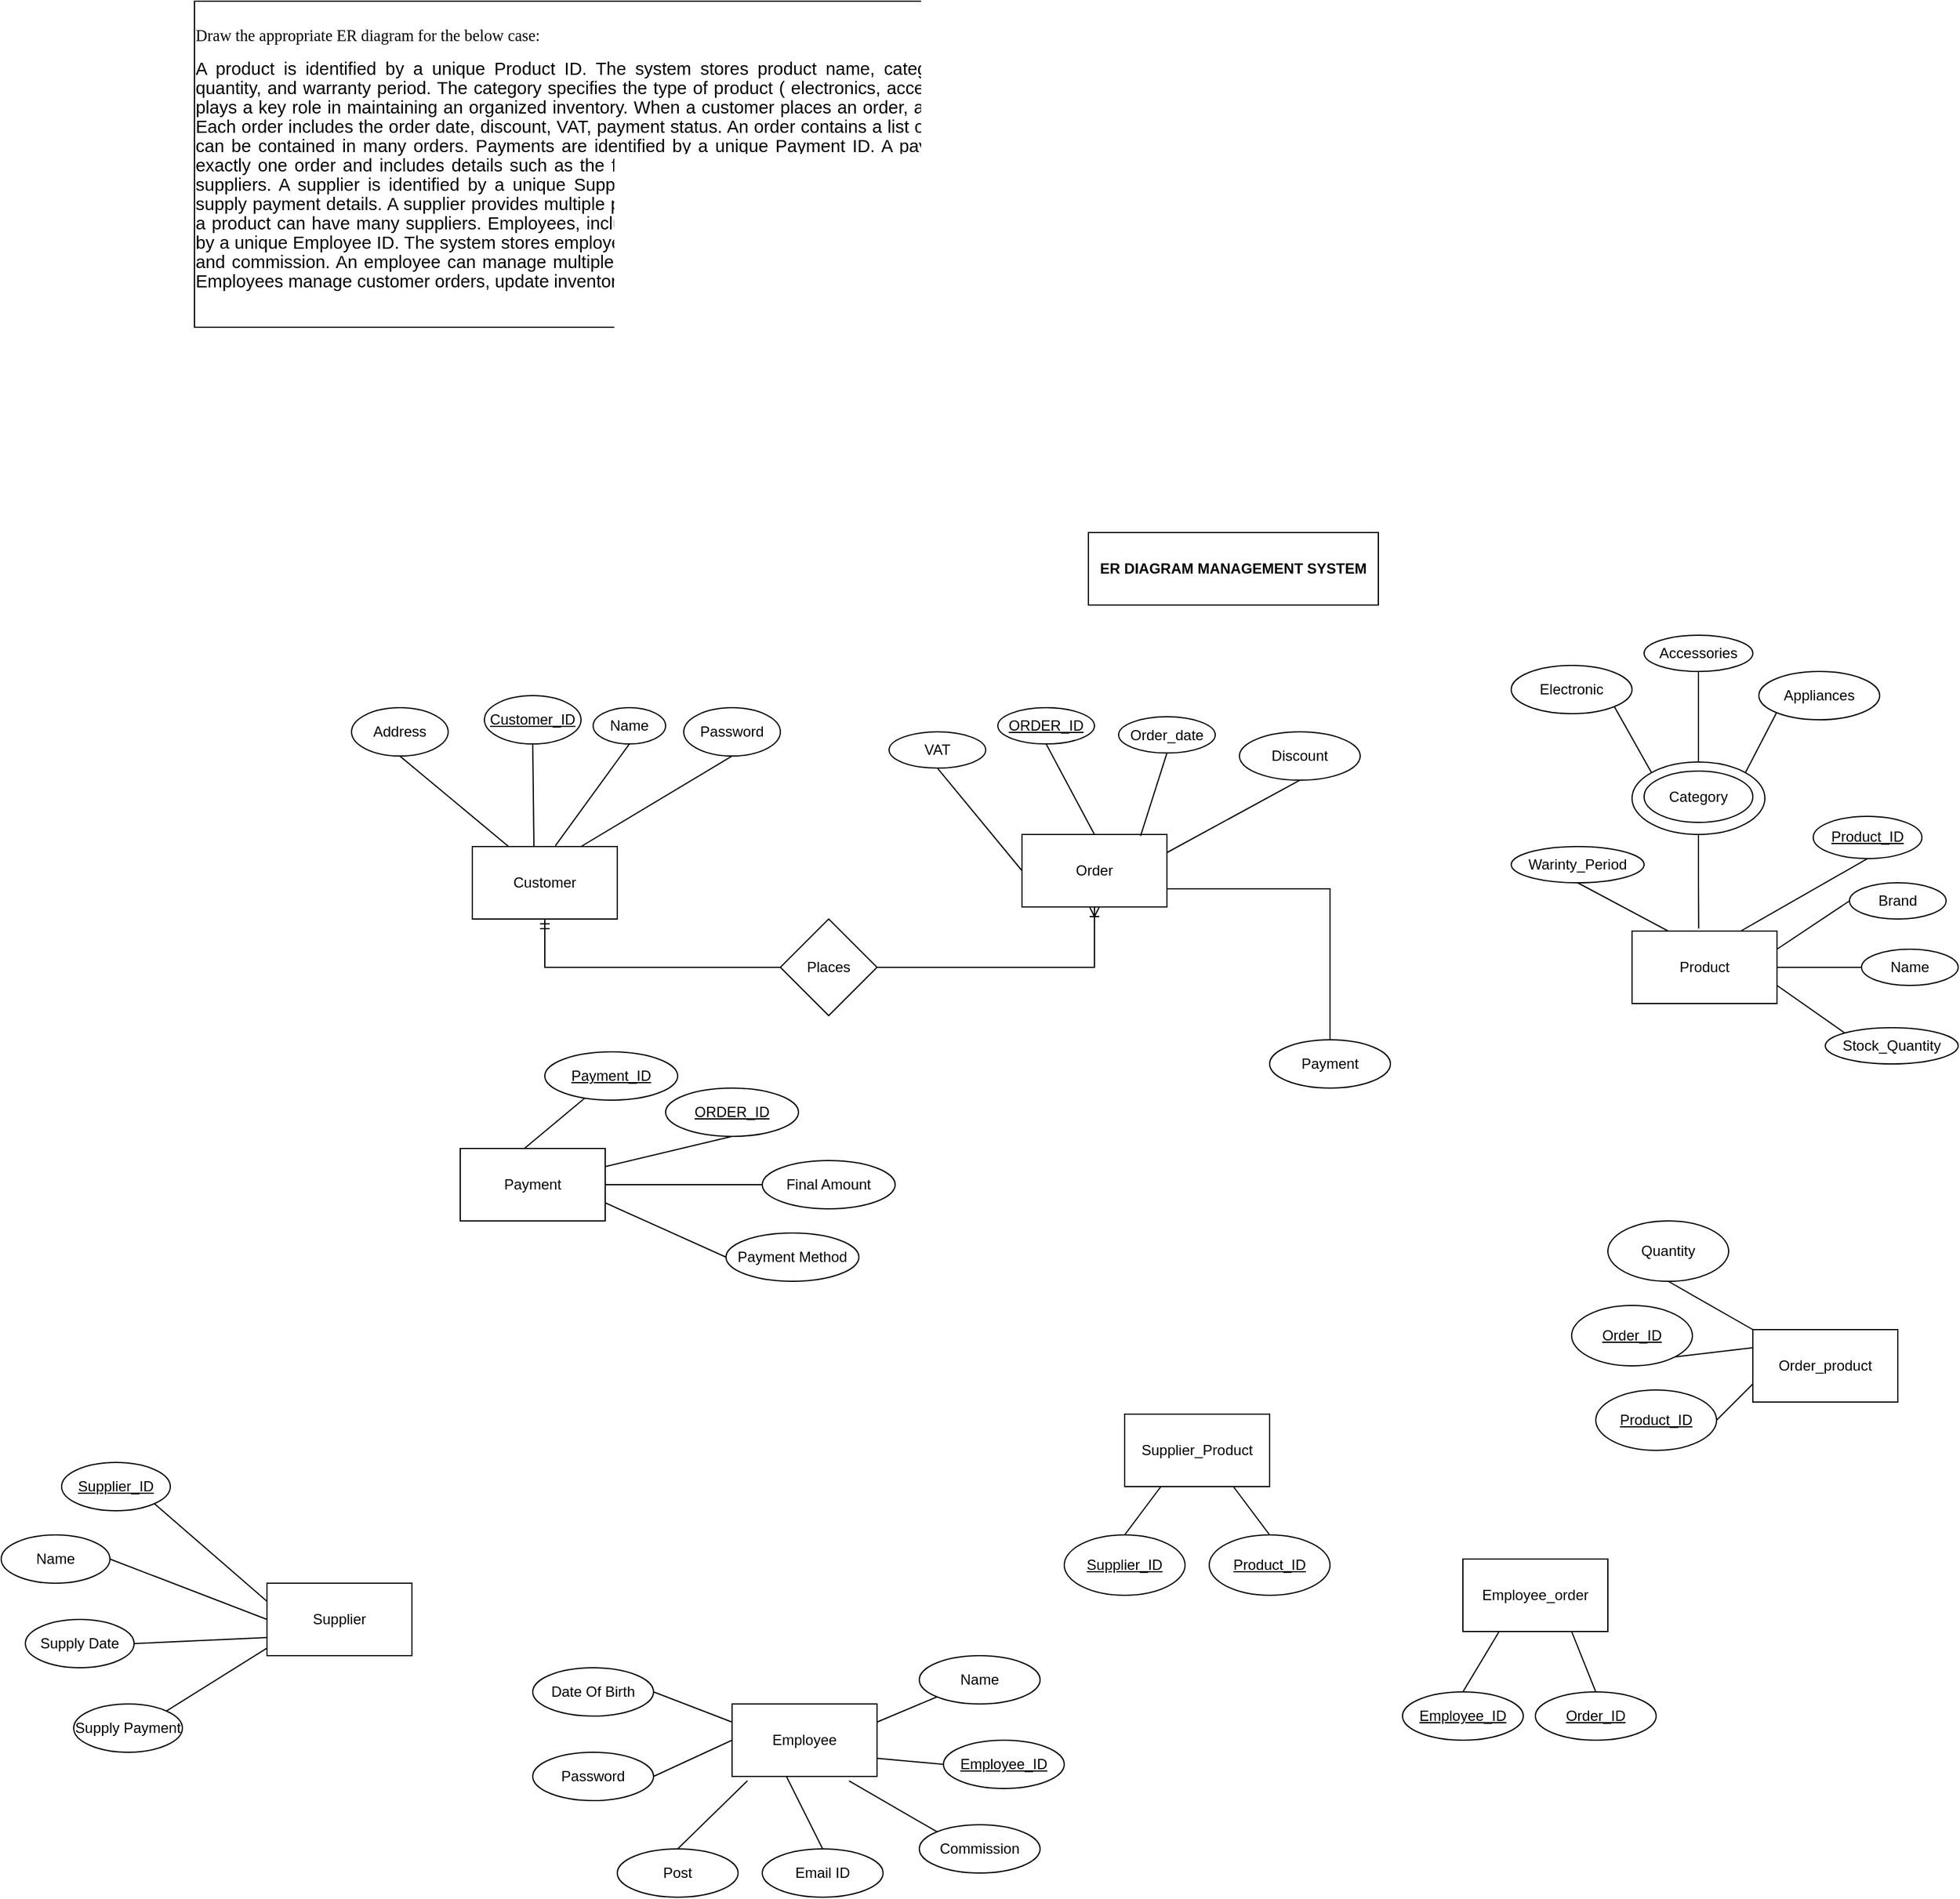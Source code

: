 <mxfile version="26.1.1">
  <diagram id="R2lEEEUBdFMjLlhIrx00" name="Page-1">
    <mxGraphModel dx="2193" dy="1745" grid="1" gridSize="10" guides="1" tooltips="1" connect="1" arrows="1" fold="1" page="1" pageScale="1" pageWidth="850" pageHeight="1100" math="0" shadow="0" extFonts="Permanent Marker^https://fonts.googleapis.com/css?family=Permanent+Marker">
      <root>
        <mxCell id="0" />
        <mxCell id="1" parent="0" />
        <mxCell id="VHn_a0pWJ6ZcVYro_DaE-4" value="Customer" style="rounded=0;whiteSpace=wrap;html=1;" vertex="1" parent="1">
          <mxGeometry x="180" y="200" width="120" height="60" as="geometry" />
        </mxCell>
        <mxCell id="VHn_a0pWJ6ZcVYro_DaE-5" value="Order" style="rounded=0;whiteSpace=wrap;html=1;" vertex="1" parent="1">
          <mxGeometry x="635" y="190" width="120" height="60" as="geometry" />
        </mxCell>
        <mxCell id="VHn_a0pWJ6ZcVYro_DaE-6" value="Product" style="rounded=0;whiteSpace=wrap;html=1;" vertex="1" parent="1">
          <mxGeometry x="1140" y="270" width="120" height="60" as="geometry" />
        </mxCell>
        <mxCell id="VHn_a0pWJ6ZcVYro_DaE-7" value="Employee" style="rounded=0;whiteSpace=wrap;html=1;" vertex="1" parent="1">
          <mxGeometry x="395" y="910" width="120" height="60" as="geometry" />
        </mxCell>
        <mxCell id="VHn_a0pWJ6ZcVYro_DaE-108" style="rounded=0;orthogonalLoop=1;jettySize=auto;html=1;exitX=0.25;exitY=1;exitDx=0;exitDy=0;entryX=0.5;entryY=0;entryDx=0;entryDy=0;endArrow=none;startFill=0;" edge="1" parent="1" source="VHn_a0pWJ6ZcVYro_DaE-8" target="VHn_a0pWJ6ZcVYro_DaE-91">
          <mxGeometry relative="1" as="geometry" />
        </mxCell>
        <mxCell id="VHn_a0pWJ6ZcVYro_DaE-109" style="rounded=0;orthogonalLoop=1;jettySize=auto;html=1;exitX=0.75;exitY=1;exitDx=0;exitDy=0;entryX=0.5;entryY=0;entryDx=0;entryDy=0;endArrow=none;startFill=0;" edge="1" parent="1" source="VHn_a0pWJ6ZcVYro_DaE-8" target="VHn_a0pWJ6ZcVYro_DaE-92">
          <mxGeometry relative="1" as="geometry" />
        </mxCell>
        <mxCell id="VHn_a0pWJ6ZcVYro_DaE-8" value="Employee_order" style="rounded=0;whiteSpace=wrap;html=1;" vertex="1" parent="1">
          <mxGeometry x="1000" y="790" width="120" height="60" as="geometry" />
        </mxCell>
        <mxCell id="VHn_a0pWJ6ZcVYro_DaE-77" style="rounded=0;orthogonalLoop=1;jettySize=auto;html=1;exitX=1;exitY=0.5;exitDx=0;exitDy=0;entryX=0;entryY=0.5;entryDx=0;entryDy=0;endArrow=none;startFill=0;" edge="1" parent="1" source="VHn_a0pWJ6ZcVYro_DaE-9" target="VHn_a0pWJ6ZcVYro_DaE-76">
          <mxGeometry relative="1" as="geometry" />
        </mxCell>
        <mxCell id="VHn_a0pWJ6ZcVYro_DaE-9" value="Payment" style="rounded=0;whiteSpace=wrap;html=1;" vertex="1" parent="1">
          <mxGeometry x="170" y="450" width="120" height="60" as="geometry" />
        </mxCell>
        <mxCell id="VHn_a0pWJ6ZcVYro_DaE-12" value="&lt;u&gt;Customer_ID&lt;/u&gt;" style="ellipse;whiteSpace=wrap;html=1;" vertex="1" parent="1">
          <mxGeometry x="190" y="75.06" width="80" height="40" as="geometry" />
        </mxCell>
        <mxCell id="VHn_a0pWJ6ZcVYro_DaE-13" value="Name" style="ellipse;whiteSpace=wrap;html=1;" vertex="1" parent="1">
          <mxGeometry x="280" y="85.06" width="60" height="30" as="geometry" />
        </mxCell>
        <mxCell id="VHn_a0pWJ6ZcVYro_DaE-96" style="rounded=0;orthogonalLoop=1;jettySize=auto;html=1;exitX=0.5;exitY=1;exitDx=0;exitDy=0;entryX=0.25;entryY=0;entryDx=0;entryDy=0;endArrow=none;startFill=0;" edge="1" parent="1" source="VHn_a0pWJ6ZcVYro_DaE-14" target="VHn_a0pWJ6ZcVYro_DaE-4">
          <mxGeometry relative="1" as="geometry" />
        </mxCell>
        <mxCell id="VHn_a0pWJ6ZcVYro_DaE-14" value="Address" style="ellipse;whiteSpace=wrap;html=1;" vertex="1" parent="1">
          <mxGeometry x="80" y="85.06" width="80" height="40" as="geometry" />
        </mxCell>
        <mxCell id="VHn_a0pWJ6ZcVYro_DaE-94" style="rounded=0;orthogonalLoop=1;jettySize=auto;html=1;exitX=0.5;exitY=1;exitDx=0;exitDy=0;entryX=0.75;entryY=0;entryDx=0;entryDy=0;endArrow=none;startFill=0;" edge="1" parent="1" source="VHn_a0pWJ6ZcVYro_DaE-15" target="VHn_a0pWJ6ZcVYro_DaE-4">
          <mxGeometry relative="1" as="geometry" />
        </mxCell>
        <mxCell id="VHn_a0pWJ6ZcVYro_DaE-15" value="Password" style="ellipse;whiteSpace=wrap;html=1;" vertex="1" parent="1">
          <mxGeometry x="355" y="85.06" width="80" height="40" as="geometry" />
        </mxCell>
        <mxCell id="VHn_a0pWJ6ZcVYro_DaE-24" style="rounded=0;orthogonalLoop=1;jettySize=auto;html=1;exitX=0.5;exitY=1;exitDx=0;exitDy=0;entryX=0.573;entryY=-0.012;entryDx=0;entryDy=0;entryPerimeter=0;endArrow=none;startFill=0;" edge="1" parent="1" source="VHn_a0pWJ6ZcVYro_DaE-13" target="VHn_a0pWJ6ZcVYro_DaE-4">
          <mxGeometry relative="1" as="geometry" />
        </mxCell>
        <mxCell id="VHn_a0pWJ6ZcVYro_DaE-27" style="rounded=0;orthogonalLoop=1;jettySize=auto;html=1;exitX=0.5;exitY=1;exitDx=0;exitDy=0;entryX=0.5;entryY=0;entryDx=0;entryDy=0;endArrow=none;startFill=0;" edge="1" parent="1" source="VHn_a0pWJ6ZcVYro_DaE-26" target="VHn_a0pWJ6ZcVYro_DaE-5">
          <mxGeometry relative="1" as="geometry" />
        </mxCell>
        <mxCell id="VHn_a0pWJ6ZcVYro_DaE-26" value="&lt;u&gt;ORDER_ID&lt;/u&gt;" style="ellipse;whiteSpace=wrap;html=1;" vertex="1" parent="1">
          <mxGeometry x="615" y="85.06" width="80" height="30" as="geometry" />
        </mxCell>
        <mxCell id="VHn_a0pWJ6ZcVYro_DaE-28" value="Order_date" style="ellipse;whiteSpace=wrap;html=1;" vertex="1" parent="1">
          <mxGeometry x="715" y="92.56" width="80" height="30" as="geometry" />
        </mxCell>
        <mxCell id="VHn_a0pWJ6ZcVYro_DaE-33" style="rounded=0;orthogonalLoop=1;jettySize=auto;html=1;exitX=0.5;exitY=1;exitDx=0;exitDy=0;entryX=0;entryY=0.5;entryDx=0;entryDy=0;endArrow=none;startFill=0;" edge="1" parent="1" source="VHn_a0pWJ6ZcVYro_DaE-29" target="VHn_a0pWJ6ZcVYro_DaE-5">
          <mxGeometry relative="1" as="geometry" />
        </mxCell>
        <mxCell id="VHn_a0pWJ6ZcVYro_DaE-29" value="VAT" style="ellipse;whiteSpace=wrap;html=1;" vertex="1" parent="1">
          <mxGeometry x="525" y="105.06" width="80" height="30" as="geometry" />
        </mxCell>
        <mxCell id="VHn_a0pWJ6ZcVYro_DaE-32" style="rounded=0;orthogonalLoop=1;jettySize=auto;html=1;exitX=0.5;exitY=1;exitDx=0;exitDy=0;entryX=0.818;entryY=0.021;entryDx=0;entryDy=0;entryPerimeter=0;endArrow=none;startFill=0;" edge="1" parent="1" source="VHn_a0pWJ6ZcVYro_DaE-28" target="VHn_a0pWJ6ZcVYro_DaE-5">
          <mxGeometry relative="1" as="geometry" />
        </mxCell>
        <mxCell id="VHn_a0pWJ6ZcVYro_DaE-35" style="edgeStyle=orthogonalEdgeStyle;rounded=0;orthogonalLoop=1;jettySize=auto;html=1;exitX=0;exitY=0.5;exitDx=0;exitDy=0;entryX=0.5;entryY=1;entryDx=0;entryDy=0;endArrow=ERmandOne;startFill=0;endFill=0;" edge="1" parent="1" source="VHn_a0pWJ6ZcVYro_DaE-34" target="VHn_a0pWJ6ZcVYro_DaE-4">
          <mxGeometry relative="1" as="geometry" />
        </mxCell>
        <mxCell id="VHn_a0pWJ6ZcVYro_DaE-69" style="edgeStyle=orthogonalEdgeStyle;rounded=0;orthogonalLoop=1;jettySize=auto;html=1;exitX=1;exitY=0.5;exitDx=0;exitDy=0;entryX=0.5;entryY=1;entryDx=0;entryDy=0;endArrow=ERoneToMany;startFill=0;endFill=0;" edge="1" parent="1" source="VHn_a0pWJ6ZcVYro_DaE-34" target="VHn_a0pWJ6ZcVYro_DaE-5">
          <mxGeometry relative="1" as="geometry" />
        </mxCell>
        <mxCell id="VHn_a0pWJ6ZcVYro_DaE-34" value="Places" style="rhombus;whiteSpace=wrap;html=1;" vertex="1" parent="1">
          <mxGeometry x="435" y="260" width="80" height="80" as="geometry" />
        </mxCell>
        <mxCell id="VHn_a0pWJ6ZcVYro_DaE-57" style="rounded=0;orthogonalLoop=1;jettySize=auto;html=1;exitX=0.5;exitY=1;exitDx=0;exitDy=0;entryX=0.75;entryY=0;entryDx=0;entryDy=0;endArrow=none;startFill=0;" edge="1" parent="1" source="VHn_a0pWJ6ZcVYro_DaE-37" target="VHn_a0pWJ6ZcVYro_DaE-6">
          <mxGeometry relative="1" as="geometry" />
        </mxCell>
        <mxCell id="VHn_a0pWJ6ZcVYro_DaE-37" value="&lt;u&gt;Product_ID&lt;/u&gt;" style="ellipse;whiteSpace=wrap;html=1;" vertex="1" parent="1">
          <mxGeometry x="1290" y="174.94" width="90" height="35" as="geometry" />
        </mxCell>
        <mxCell id="VHn_a0pWJ6ZcVYro_DaE-60" style="edgeStyle=orthogonalEdgeStyle;rounded=0;orthogonalLoop=1;jettySize=auto;html=1;exitX=0;exitY=0.5;exitDx=0;exitDy=0;entryX=1;entryY=0.5;entryDx=0;entryDy=0;endArrow=none;startFill=0;" edge="1" parent="1" source="VHn_a0pWJ6ZcVYro_DaE-38" target="VHn_a0pWJ6ZcVYro_DaE-6">
          <mxGeometry relative="1" as="geometry" />
        </mxCell>
        <mxCell id="VHn_a0pWJ6ZcVYro_DaE-38" value="Name" style="ellipse;whiteSpace=wrap;html=1;" vertex="1" parent="1">
          <mxGeometry x="1330" y="285" width="80" height="30" as="geometry" />
        </mxCell>
        <mxCell id="VHn_a0pWJ6ZcVYro_DaE-59" style="rounded=0;orthogonalLoop=1;jettySize=auto;html=1;exitX=0;exitY=0.5;exitDx=0;exitDy=0;entryX=1;entryY=0.25;entryDx=0;entryDy=0;endArrow=none;startFill=0;" edge="1" parent="1" source="VHn_a0pWJ6ZcVYro_DaE-39" target="VHn_a0pWJ6ZcVYro_DaE-6">
          <mxGeometry relative="1" as="geometry" />
        </mxCell>
        <mxCell id="VHn_a0pWJ6ZcVYro_DaE-39" value="Brand" style="ellipse;whiteSpace=wrap;html=1;" vertex="1" parent="1">
          <mxGeometry x="1320" y="230" width="80" height="30" as="geometry" />
        </mxCell>
        <mxCell id="VHn_a0pWJ6ZcVYro_DaE-112" style="rounded=0;orthogonalLoop=1;jettySize=auto;html=1;exitX=0;exitY=0;exitDx=0;exitDy=0;entryX=1;entryY=0.75;entryDx=0;entryDy=0;endArrow=none;startFill=0;" edge="1" parent="1" source="VHn_a0pWJ6ZcVYro_DaE-40" target="VHn_a0pWJ6ZcVYro_DaE-6">
          <mxGeometry relative="1" as="geometry" />
        </mxCell>
        <mxCell id="VHn_a0pWJ6ZcVYro_DaE-40" value="Stock_Quantity" style="ellipse;whiteSpace=wrap;html=1;" vertex="1" parent="1">
          <mxGeometry x="1300" y="350" width="110" height="30" as="geometry" />
        </mxCell>
        <mxCell id="VHn_a0pWJ6ZcVYro_DaE-58" style="rounded=0;orthogonalLoop=1;jettySize=auto;html=1;exitX=0.5;exitY=1;exitDx=0;exitDy=0;entryX=0.25;entryY=0;entryDx=0;entryDy=0;endArrow=none;startFill=0;" edge="1" parent="1" source="VHn_a0pWJ6ZcVYro_DaE-41" target="VHn_a0pWJ6ZcVYro_DaE-6">
          <mxGeometry relative="1" as="geometry" />
        </mxCell>
        <mxCell id="VHn_a0pWJ6ZcVYro_DaE-41" value="Warinty_Period" style="ellipse;whiteSpace=wrap;html=1;" vertex="1" parent="1">
          <mxGeometry x="1040" y="200" width="110" height="30" as="geometry" />
        </mxCell>
        <mxCell id="VHn_a0pWJ6ZcVYro_DaE-43" value="" style="ellipse;whiteSpace=wrap;html=1;" vertex="1" parent="1">
          <mxGeometry x="1140" y="130" width="110" height="60" as="geometry" />
        </mxCell>
        <mxCell id="VHn_a0pWJ6ZcVYro_DaE-44" value="Category" style="ellipse;whiteSpace=wrap;html=1;" vertex="1" parent="1">
          <mxGeometry x="1150" y="137.5" width="90" height="42.5" as="geometry" />
        </mxCell>
        <mxCell id="VHn_a0pWJ6ZcVYro_DaE-111" style="rounded=0;orthogonalLoop=1;jettySize=auto;html=1;exitX=1;exitY=1;exitDx=0;exitDy=0;entryX=0;entryY=0;entryDx=0;entryDy=0;endArrow=none;startFill=0;" edge="1" parent="1" source="VHn_a0pWJ6ZcVYro_DaE-46" target="VHn_a0pWJ6ZcVYro_DaE-43">
          <mxGeometry relative="1" as="geometry" />
        </mxCell>
        <mxCell id="VHn_a0pWJ6ZcVYro_DaE-46" value="Electronic" style="ellipse;whiteSpace=wrap;html=1;" vertex="1" parent="1">
          <mxGeometry x="1040" y="50" width="100" height="40" as="geometry" />
        </mxCell>
        <mxCell id="VHn_a0pWJ6ZcVYro_DaE-51" style="edgeStyle=orthogonalEdgeStyle;rounded=0;orthogonalLoop=1;jettySize=auto;html=1;exitX=0.5;exitY=1;exitDx=0;exitDy=0;entryX=0.5;entryY=0;entryDx=0;entryDy=0;endArrow=none;startFill=0;" edge="1" parent="1" source="VHn_a0pWJ6ZcVYro_DaE-48" target="VHn_a0pWJ6ZcVYro_DaE-43">
          <mxGeometry relative="1" as="geometry" />
        </mxCell>
        <mxCell id="VHn_a0pWJ6ZcVYro_DaE-48" value="Accessories" style="ellipse;whiteSpace=wrap;html=1;" vertex="1" parent="1">
          <mxGeometry x="1150" y="25" width="90" height="30" as="geometry" />
        </mxCell>
        <mxCell id="VHn_a0pWJ6ZcVYro_DaE-110" style="rounded=0;orthogonalLoop=1;jettySize=auto;html=1;exitX=0;exitY=1;exitDx=0;exitDy=0;entryX=1;entryY=0;entryDx=0;entryDy=0;endArrow=none;startFill=0;" edge="1" parent="1" source="VHn_a0pWJ6ZcVYro_DaE-49" target="VHn_a0pWJ6ZcVYro_DaE-43">
          <mxGeometry relative="1" as="geometry" />
        </mxCell>
        <mxCell id="VHn_a0pWJ6ZcVYro_DaE-49" value="Appliances" style="ellipse;whiteSpace=wrap;html=1;" vertex="1" parent="1">
          <mxGeometry x="1245" y="55" width="100" height="40" as="geometry" />
        </mxCell>
        <mxCell id="VHn_a0pWJ6ZcVYro_DaE-53" style="edgeStyle=orthogonalEdgeStyle;rounded=0;orthogonalLoop=1;jettySize=auto;html=1;exitX=0.5;exitY=1;exitDx=0;exitDy=0;entryX=0.46;entryY=-0.036;entryDx=0;entryDy=0;entryPerimeter=0;endArrow=none;startFill=0;" edge="1" parent="1" source="VHn_a0pWJ6ZcVYro_DaE-43" target="VHn_a0pWJ6ZcVYro_DaE-6">
          <mxGeometry relative="1" as="geometry" />
        </mxCell>
        <mxCell id="VHn_a0pWJ6ZcVYro_DaE-67" style="rounded=0;orthogonalLoop=1;jettySize=auto;html=1;exitX=0.5;exitY=1;exitDx=0;exitDy=0;entryX=1;entryY=0.25;entryDx=0;entryDy=0;endArrow=none;startFill=0;" edge="1" parent="1" source="VHn_a0pWJ6ZcVYro_DaE-62" target="VHn_a0pWJ6ZcVYro_DaE-5">
          <mxGeometry relative="1" as="geometry" />
        </mxCell>
        <mxCell id="VHn_a0pWJ6ZcVYro_DaE-62" value="Discount" style="ellipse;whiteSpace=wrap;html=1;" vertex="1" parent="1">
          <mxGeometry x="815" y="105.06" width="100" height="40" as="geometry" />
        </mxCell>
        <mxCell id="VHn_a0pWJ6ZcVYro_DaE-68" style="edgeStyle=orthogonalEdgeStyle;rounded=0;orthogonalLoop=1;jettySize=auto;html=1;exitX=0.5;exitY=0;exitDx=0;exitDy=0;entryX=1;entryY=0.75;entryDx=0;entryDy=0;endArrow=none;startFill=0;" edge="1" parent="1" source="VHn_a0pWJ6ZcVYro_DaE-63" target="VHn_a0pWJ6ZcVYro_DaE-5">
          <mxGeometry relative="1" as="geometry" />
        </mxCell>
        <mxCell id="VHn_a0pWJ6ZcVYro_DaE-63" value="Payment" style="ellipse;whiteSpace=wrap;html=1;" vertex="1" parent="1">
          <mxGeometry x="840" y="360" width="100" height="40" as="geometry" />
        </mxCell>
        <mxCell id="VHn_a0pWJ6ZcVYro_DaE-70" value="&lt;u&gt;Payment_ID&lt;/u&gt;" style="ellipse;whiteSpace=wrap;html=1;" vertex="1" parent="1">
          <mxGeometry x="240" y="370" width="110" height="40" as="geometry" />
        </mxCell>
        <mxCell id="VHn_a0pWJ6ZcVYro_DaE-79" style="rounded=0;orthogonalLoop=1;jettySize=auto;html=1;exitX=0.5;exitY=1;exitDx=0;exitDy=0;entryX=1;entryY=0.25;entryDx=0;entryDy=0;endArrow=none;startFill=0;" edge="1" parent="1" source="VHn_a0pWJ6ZcVYro_DaE-72" target="VHn_a0pWJ6ZcVYro_DaE-9">
          <mxGeometry relative="1" as="geometry" />
        </mxCell>
        <mxCell id="VHn_a0pWJ6ZcVYro_DaE-72" value="&lt;u&gt;ORDER_ID&lt;/u&gt;" style="ellipse;whiteSpace=wrap;html=1;" vertex="1" parent="1">
          <mxGeometry x="340" y="400" width="110" height="40" as="geometry" />
        </mxCell>
        <mxCell id="VHn_a0pWJ6ZcVYro_DaE-80" style="rounded=0;orthogonalLoop=1;jettySize=auto;html=1;exitX=0;exitY=0.5;exitDx=0;exitDy=0;entryX=1;entryY=0.75;entryDx=0;entryDy=0;endArrow=none;startFill=0;" edge="1" parent="1" source="VHn_a0pWJ6ZcVYro_DaE-74" target="VHn_a0pWJ6ZcVYro_DaE-9">
          <mxGeometry relative="1" as="geometry" />
        </mxCell>
        <mxCell id="VHn_a0pWJ6ZcVYro_DaE-74" value="Payment Method" style="ellipse;whiteSpace=wrap;html=1;" vertex="1" parent="1">
          <mxGeometry x="390" y="520" width="110" height="40" as="geometry" />
        </mxCell>
        <mxCell id="VHn_a0pWJ6ZcVYro_DaE-76" value="Final Amount" style="ellipse;whiteSpace=wrap;html=1;" vertex="1" parent="1">
          <mxGeometry x="420" y="460" width="110" height="40" as="geometry" />
        </mxCell>
        <mxCell id="VHn_a0pWJ6ZcVYro_DaE-78" style="rounded=0;orthogonalLoop=1;jettySize=auto;html=1;entryX=0.439;entryY=0.006;entryDx=0;entryDy=0;entryPerimeter=0;endArrow=none;startFill=0;" edge="1" parent="1" source="VHn_a0pWJ6ZcVYro_DaE-70" target="VHn_a0pWJ6ZcVYro_DaE-9">
          <mxGeometry relative="1" as="geometry" />
        </mxCell>
        <mxCell id="VHn_a0pWJ6ZcVYro_DaE-106" style="rounded=0;orthogonalLoop=1;jettySize=auto;html=1;exitX=0;exitY=0.5;exitDx=0;exitDy=0;entryX=1;entryY=0.75;entryDx=0;entryDy=0;endArrow=none;startFill=0;" edge="1" parent="1" source="VHn_a0pWJ6ZcVYro_DaE-83" target="VHn_a0pWJ6ZcVYro_DaE-7">
          <mxGeometry relative="1" as="geometry" />
        </mxCell>
        <mxCell id="VHn_a0pWJ6ZcVYro_DaE-83" value="&lt;u&gt;Employee_ID&lt;/u&gt;" style="ellipse;whiteSpace=wrap;html=1;" vertex="1" parent="1">
          <mxGeometry x="570" y="940" width="100" height="40" as="geometry" />
        </mxCell>
        <mxCell id="VHn_a0pWJ6ZcVYro_DaE-100" style="rounded=0;orthogonalLoop=1;jettySize=auto;html=1;exitX=1;exitY=0.5;exitDx=0;exitDy=0;entryX=0;entryY=0.5;entryDx=0;entryDy=0;endArrow=none;startFill=0;" edge="1" parent="1" source="VHn_a0pWJ6ZcVYro_DaE-84" target="VHn_a0pWJ6ZcVYro_DaE-7">
          <mxGeometry relative="1" as="geometry" />
        </mxCell>
        <mxCell id="VHn_a0pWJ6ZcVYro_DaE-84" value="Password" style="ellipse;whiteSpace=wrap;html=1;" vertex="1" parent="1">
          <mxGeometry x="230" y="950" width="100" height="40" as="geometry" />
        </mxCell>
        <mxCell id="VHn_a0pWJ6ZcVYro_DaE-85" value="Email ID" style="ellipse;whiteSpace=wrap;html=1;" vertex="1" parent="1">
          <mxGeometry x="420" y="1030" width="100" height="40" as="geometry" />
        </mxCell>
        <mxCell id="VHn_a0pWJ6ZcVYro_DaE-107" style="rounded=0;orthogonalLoop=1;jettySize=auto;html=1;exitX=0;exitY=1;exitDx=0;exitDy=0;entryX=1;entryY=0.25;entryDx=0;entryDy=0;endArrow=none;startFill=0;" edge="1" parent="1" source="VHn_a0pWJ6ZcVYro_DaE-86" target="VHn_a0pWJ6ZcVYro_DaE-7">
          <mxGeometry relative="1" as="geometry" />
        </mxCell>
        <mxCell id="VHn_a0pWJ6ZcVYro_DaE-86" value="Name" style="ellipse;whiteSpace=wrap;html=1;" vertex="1" parent="1">
          <mxGeometry x="550" y="870" width="100" height="40" as="geometry" />
        </mxCell>
        <mxCell id="VHn_a0pWJ6ZcVYro_DaE-99" style="rounded=0;orthogonalLoop=1;jettySize=auto;html=1;exitX=1;exitY=0.5;exitDx=0;exitDy=0;entryX=0;entryY=0.25;entryDx=0;entryDy=0;endArrow=none;startFill=0;" edge="1" parent="1" source="VHn_a0pWJ6ZcVYro_DaE-87" target="VHn_a0pWJ6ZcVYro_DaE-7">
          <mxGeometry relative="1" as="geometry" />
        </mxCell>
        <mxCell id="VHn_a0pWJ6ZcVYro_DaE-87" value="Date Of Birth" style="ellipse;whiteSpace=wrap;html=1;" vertex="1" parent="1">
          <mxGeometry x="230" y="880" width="100" height="40" as="geometry" />
        </mxCell>
        <mxCell id="VHn_a0pWJ6ZcVYro_DaE-88" value="Post" style="ellipse;whiteSpace=wrap;html=1;" vertex="1" parent="1">
          <mxGeometry x="300" y="1030" width="100" height="40" as="geometry" />
        </mxCell>
        <mxCell id="VHn_a0pWJ6ZcVYro_DaE-89" value="Commission" style="ellipse;whiteSpace=wrap;html=1;" vertex="1" parent="1">
          <mxGeometry x="550" y="1010" width="100" height="40" as="geometry" />
        </mxCell>
        <mxCell id="VHn_a0pWJ6ZcVYro_DaE-91" value="&lt;u&gt;Employee_ID&lt;/u&gt;" style="ellipse;whiteSpace=wrap;html=1;" vertex="1" parent="1">
          <mxGeometry x="950" y="900" width="100" height="40" as="geometry" />
        </mxCell>
        <mxCell id="VHn_a0pWJ6ZcVYro_DaE-92" value="&lt;u&gt;Order_ID&lt;/u&gt;" style="ellipse;whiteSpace=wrap;html=1;" vertex="1" parent="1">
          <mxGeometry x="1060" y="900" width="100" height="40" as="geometry" />
        </mxCell>
        <mxCell id="VHn_a0pWJ6ZcVYro_DaE-95" style="rounded=0;orthogonalLoop=1;jettySize=auto;html=1;exitX=0.5;exitY=1;exitDx=0;exitDy=0;entryX=0.425;entryY=0.006;entryDx=0;entryDy=0;entryPerimeter=0;endArrow=none;startFill=0;" edge="1" parent="1" source="VHn_a0pWJ6ZcVYro_DaE-12" target="VHn_a0pWJ6ZcVYro_DaE-4">
          <mxGeometry relative="1" as="geometry" />
        </mxCell>
        <mxCell id="VHn_a0pWJ6ZcVYro_DaE-101" style="rounded=0;orthogonalLoop=1;jettySize=auto;html=1;exitX=0.5;exitY=0;exitDx=0;exitDy=0;entryX=0.106;entryY=1.061;entryDx=0;entryDy=0;entryPerimeter=0;endArrow=none;startFill=0;" edge="1" parent="1" source="VHn_a0pWJ6ZcVYro_DaE-88" target="VHn_a0pWJ6ZcVYro_DaE-7">
          <mxGeometry relative="1" as="geometry" />
        </mxCell>
        <mxCell id="VHn_a0pWJ6ZcVYro_DaE-102" style="rounded=0;orthogonalLoop=1;jettySize=auto;html=1;exitX=0.5;exitY=0;exitDx=0;exitDy=0;entryX=0.375;entryY=1;entryDx=0;entryDy=0;entryPerimeter=0;endArrow=none;startFill=0;" edge="1" parent="1" source="VHn_a0pWJ6ZcVYro_DaE-85" target="VHn_a0pWJ6ZcVYro_DaE-7">
          <mxGeometry relative="1" as="geometry" />
        </mxCell>
        <mxCell id="VHn_a0pWJ6ZcVYro_DaE-103" style="rounded=0;orthogonalLoop=1;jettySize=auto;html=1;exitX=0;exitY=0;exitDx=0;exitDy=0;entryX=0.807;entryY=1.061;entryDx=0;entryDy=0;entryPerimeter=0;endArrow=none;startFill=0;" edge="1" parent="1" source="VHn_a0pWJ6ZcVYro_DaE-89" target="VHn_a0pWJ6ZcVYro_DaE-7">
          <mxGeometry relative="1" as="geometry" />
        </mxCell>
        <mxCell id="VHn_a0pWJ6ZcVYro_DaE-114" value="Supplier" style="rounded=0;whiteSpace=wrap;html=1;" vertex="1" parent="1">
          <mxGeometry x="10" y="810" width="120" height="60" as="geometry" />
        </mxCell>
        <mxCell id="VHn_a0pWJ6ZcVYro_DaE-123" style="rounded=0;orthogonalLoop=1;jettySize=auto;html=1;exitX=1;exitY=1;exitDx=0;exitDy=0;entryX=0;entryY=0.25;entryDx=0;entryDy=0;endArrow=none;startFill=0;" edge="1" parent="1" source="VHn_a0pWJ6ZcVYro_DaE-115" target="VHn_a0pWJ6ZcVYro_DaE-114">
          <mxGeometry relative="1" as="geometry" />
        </mxCell>
        <mxCell id="VHn_a0pWJ6ZcVYro_DaE-115" value="&lt;u&gt;Supplier_ID&lt;/u&gt;" style="ellipse;whiteSpace=wrap;html=1;" vertex="1" parent="1">
          <mxGeometry x="-160" y="710" width="90" height="40" as="geometry" />
        </mxCell>
        <mxCell id="VHn_a0pWJ6ZcVYro_DaE-124" style="rounded=0;orthogonalLoop=1;jettySize=auto;html=1;exitX=1;exitY=0.5;exitDx=0;exitDy=0;entryX=0;entryY=0.5;entryDx=0;entryDy=0;endArrow=none;startFill=0;" edge="1" parent="1" source="VHn_a0pWJ6ZcVYro_DaE-116" target="VHn_a0pWJ6ZcVYro_DaE-114">
          <mxGeometry relative="1" as="geometry" />
        </mxCell>
        <mxCell id="VHn_a0pWJ6ZcVYro_DaE-116" value="Name" style="ellipse;whiteSpace=wrap;html=1;" vertex="1" parent="1">
          <mxGeometry x="-210" y="770" width="90" height="40" as="geometry" />
        </mxCell>
        <mxCell id="VHn_a0pWJ6ZcVYro_DaE-117" value="Supply Payment" style="ellipse;whiteSpace=wrap;html=1;" vertex="1" parent="1">
          <mxGeometry x="-150" y="910" width="90" height="40" as="geometry" />
        </mxCell>
        <mxCell id="VHn_a0pWJ6ZcVYro_DaE-125" style="rounded=0;orthogonalLoop=1;jettySize=auto;html=1;exitX=1;exitY=0.5;exitDx=0;exitDy=0;entryX=0;entryY=0.75;entryDx=0;entryDy=0;endArrow=none;startFill=0;" edge="1" parent="1" source="VHn_a0pWJ6ZcVYro_DaE-118" target="VHn_a0pWJ6ZcVYro_DaE-114">
          <mxGeometry relative="1" as="geometry" />
        </mxCell>
        <mxCell id="VHn_a0pWJ6ZcVYro_DaE-118" value="Supply Date" style="ellipse;whiteSpace=wrap;html=1;" vertex="1" parent="1">
          <mxGeometry x="-190" y="840" width="90" height="40" as="geometry" />
        </mxCell>
        <mxCell id="VHn_a0pWJ6ZcVYro_DaE-126" style="rounded=0;orthogonalLoop=1;jettySize=auto;html=1;exitX=1;exitY=0;exitDx=0;exitDy=0;entryX=0.001;entryY=0.894;entryDx=0;entryDy=0;entryPerimeter=0;endArrow=none;startFill=0;" edge="1" parent="1" source="VHn_a0pWJ6ZcVYro_DaE-117" target="VHn_a0pWJ6ZcVYro_DaE-114">
          <mxGeometry relative="1" as="geometry" />
        </mxCell>
        <mxCell id="VHn_a0pWJ6ZcVYro_DaE-128" value="Order_product" style="rounded=0;whiteSpace=wrap;html=1;" vertex="1" parent="1">
          <mxGeometry x="1240" y="600" width="120" height="60" as="geometry" />
        </mxCell>
        <mxCell id="VHn_a0pWJ6ZcVYro_DaE-133" style="rounded=0;orthogonalLoop=1;jettySize=auto;html=1;exitX=1;exitY=1;exitDx=0;exitDy=0;entryX=0;entryY=0.25;entryDx=0;entryDy=0;endArrow=none;startFill=0;" edge="1" parent="1" source="VHn_a0pWJ6ZcVYro_DaE-129" target="VHn_a0pWJ6ZcVYro_DaE-128">
          <mxGeometry relative="1" as="geometry" />
        </mxCell>
        <mxCell id="VHn_a0pWJ6ZcVYro_DaE-129" value="&lt;u&gt;Order_ID&lt;/u&gt;" style="ellipse;whiteSpace=wrap;html=1;" vertex="1" parent="1">
          <mxGeometry x="1090" y="580" width="100" height="50" as="geometry" />
        </mxCell>
        <mxCell id="VHn_a0pWJ6ZcVYro_DaE-132" style="rounded=0;orthogonalLoop=1;jettySize=auto;html=1;exitX=0.5;exitY=1;exitDx=0;exitDy=0;entryX=0;entryY=0;entryDx=0;entryDy=0;endArrow=none;startFill=0;" edge="1" parent="1" source="VHn_a0pWJ6ZcVYro_DaE-130" target="VHn_a0pWJ6ZcVYro_DaE-128">
          <mxGeometry relative="1" as="geometry" />
        </mxCell>
        <mxCell id="VHn_a0pWJ6ZcVYro_DaE-130" value="Quantity" style="ellipse;whiteSpace=wrap;html=1;" vertex="1" parent="1">
          <mxGeometry x="1120" y="510" width="100" height="50" as="geometry" />
        </mxCell>
        <mxCell id="VHn_a0pWJ6ZcVYro_DaE-134" style="rounded=0;orthogonalLoop=1;jettySize=auto;html=1;exitX=1;exitY=0.5;exitDx=0;exitDy=0;entryX=0;entryY=0.75;entryDx=0;entryDy=0;endArrow=none;startFill=0;" edge="1" parent="1" source="VHn_a0pWJ6ZcVYro_DaE-131" target="VHn_a0pWJ6ZcVYro_DaE-128">
          <mxGeometry relative="1" as="geometry" />
        </mxCell>
        <mxCell id="VHn_a0pWJ6ZcVYro_DaE-131" value="&lt;u&gt;Product_ID&lt;/u&gt;" style="ellipse;whiteSpace=wrap;html=1;" vertex="1" parent="1">
          <mxGeometry x="1110" y="650" width="100" height="50" as="geometry" />
        </mxCell>
        <mxCell id="VHn_a0pWJ6ZcVYro_DaE-140" style="rounded=0;orthogonalLoop=1;jettySize=auto;html=1;exitX=0.25;exitY=1;exitDx=0;exitDy=0;entryX=0.5;entryY=0;entryDx=0;entryDy=0;endArrow=none;startFill=0;" edge="1" parent="1" source="VHn_a0pWJ6ZcVYro_DaE-135" target="VHn_a0pWJ6ZcVYro_DaE-136">
          <mxGeometry relative="1" as="geometry" />
        </mxCell>
        <mxCell id="VHn_a0pWJ6ZcVYro_DaE-141" style="rounded=0;orthogonalLoop=1;jettySize=auto;html=1;exitX=0.75;exitY=1;exitDx=0;exitDy=0;entryX=0.5;entryY=0;entryDx=0;entryDy=0;endArrow=none;startFill=0;" edge="1" parent="1" source="VHn_a0pWJ6ZcVYro_DaE-135" target="VHn_a0pWJ6ZcVYro_DaE-139">
          <mxGeometry relative="1" as="geometry" />
        </mxCell>
        <mxCell id="VHn_a0pWJ6ZcVYro_DaE-135" value="Supplier_Product" style="rounded=0;whiteSpace=wrap;html=1;" vertex="1" parent="1">
          <mxGeometry x="720" y="670" width="120" height="60" as="geometry" />
        </mxCell>
        <mxCell id="VHn_a0pWJ6ZcVYro_DaE-136" value="&lt;u&gt;Supplier_ID&lt;/u&gt;" style="ellipse;whiteSpace=wrap;html=1;" vertex="1" parent="1">
          <mxGeometry x="670" y="770" width="100" height="50" as="geometry" />
        </mxCell>
        <mxCell id="VHn_a0pWJ6ZcVYro_DaE-139" value="&lt;u&gt;Product_ID&lt;/u&gt;" style="ellipse;whiteSpace=wrap;html=1;" vertex="1" parent="1">
          <mxGeometry x="790" y="770" width="100" height="50" as="geometry" />
        </mxCell>
        <mxCell id="VHn_a0pWJ6ZcVYro_DaE-144" value="&lt;p style=&quot;margin: 0cm 0cm 8pt; line-height: normal; font-size: 11pt; font-family: Aptos, sans-serif; text-align: start;&quot; class=&quot;MsoNormal&quot;&gt;&lt;span style=&quot;font-size: 10pt; font-family: &amp;quot;Times New Roman&amp;quot;, serif;&quot; lang=&quot;EN-US&quot;&gt;Draw the appropriate ER diagram for the below case:&lt;/span&gt;&lt;/p&gt;&lt;p style=&quot;margin: 0cm 0cm 8pt; line-height: normal; font-size: 11pt; font-family: Aptos, sans-serif; text-align: justify;&quot; class=&quot;MsoNormal&quot;&gt;&lt;span lang=&quot;EN-US&quot;&gt;A product is identified by a unique Product ID. The system stores product name, category, brand, price, stock quantity, and warranty period. The category specifies the type of product ( electronics, accessories, appliances) and plays a key role in maintaining an organized inventory. When a customer places an order, an Order ID is generated. Each order includes the order date, discount, VAT, payment status. An order contains a list of products and a product can be contained in many orders. Payments are identified by a unique Payment ID. A payment is associated with exactly one order and includes details such as the final amount, and payment method. The system also manages suppliers. A supplier is identified by a unique Supplier ID. The database stores supplier name, supply date, and supply payment details. A supplier provides multiple products to the shop. A supplier can provide many products and a product can have many suppliers. Employees, including admins, are part of the system. An employee is identified by a unique Employee ID. The system stores employee name, password, phone number, email ID, date of birth, post, and commission. An employee can manage multiple orders, and an order can be managed by multiple employees. Employees manage customer orders, update inventory, and oversee payment processes.&lt;/span&gt;&lt;/p&gt;" style="rounded=0;whiteSpace=wrap;html=1;" vertex="1" parent="1">
          <mxGeometry x="-50" y="-500" width="765" height="270" as="geometry" />
        </mxCell>
        <mxCell id="VHn_a0pWJ6ZcVYro_DaE-145" value="&lt;b&gt;ER DIAGRAM MANAGEMENT SYSTEM&lt;/b&gt;" style="rounded=0;whiteSpace=wrap;html=1;" vertex="1" parent="1">
          <mxGeometry x="690" y="-60" width="240" height="60" as="geometry" />
        </mxCell>
      </root>
    </mxGraphModel>
  </diagram>
</mxfile>
